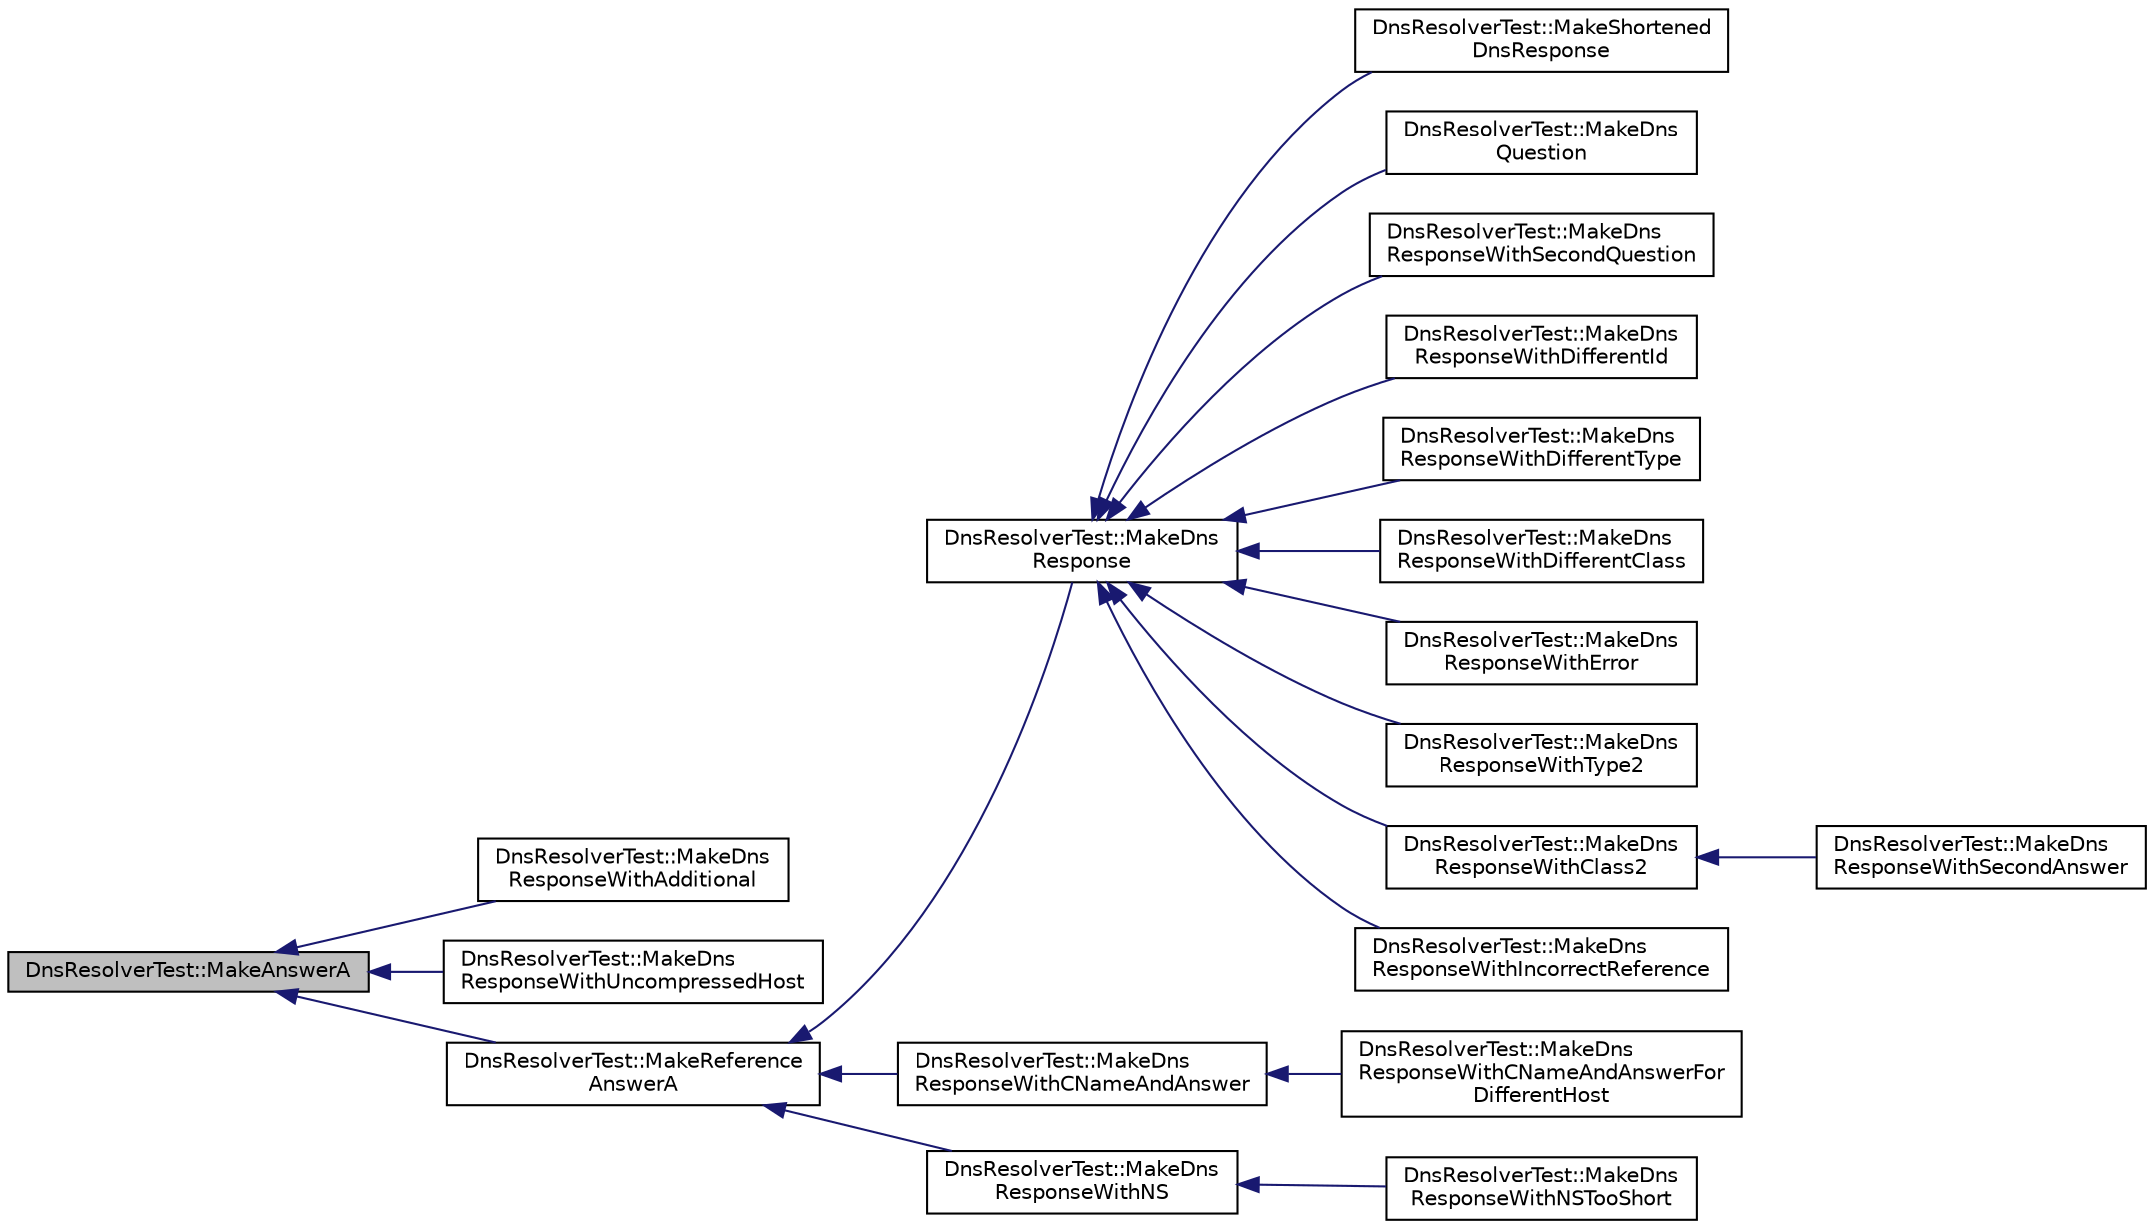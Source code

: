 digraph "DnsResolverTest::MakeAnswerA"
{
 // INTERACTIVE_SVG=YES
  edge [fontname="Helvetica",fontsize="10",labelfontname="Helvetica",labelfontsize="10"];
  node [fontname="Helvetica",fontsize="10",shape=record];
  rankdir="LR";
  Node195 [label="DnsResolverTest::MakeAnswerA",height=0.2,width=0.4,color="black", fillcolor="grey75", style="filled", fontcolor="black"];
  Node195 -> Node196 [dir="back",color="midnightblue",fontsize="10",style="solid",fontname="Helvetica"];
  Node196 [label="DnsResolverTest::MakeDns\lResponseWithAdditional",height=0.2,width=0.4,color="black", fillcolor="white", style="filled",URL="$dd/d31/class_dns_resolver_test.html#af8e3fb8492d5afe4ef04b32e9c942e9c"];
  Node195 -> Node197 [dir="back",color="midnightblue",fontsize="10",style="solid",fontname="Helvetica"];
  Node197 [label="DnsResolverTest::MakeDns\lResponseWithUncompressedHost",height=0.2,width=0.4,color="black", fillcolor="white", style="filled",URL="$dd/d31/class_dns_resolver_test.html#a0d44a80037cf4da5cd0be47f453d2230"];
  Node195 -> Node198 [dir="back",color="midnightblue",fontsize="10",style="solid",fontname="Helvetica"];
  Node198 [label="DnsResolverTest::MakeReference\lAnswerA",height=0.2,width=0.4,color="black", fillcolor="white", style="filled",URL="$dd/d31/class_dns_resolver_test.html#abe2e7ed706709110db6f125ca3f1308d"];
  Node198 -> Node199 [dir="back",color="midnightblue",fontsize="10",style="solid",fontname="Helvetica"];
  Node199 [label="DnsResolverTest::MakeDns\lResponse",height=0.2,width=0.4,color="black", fillcolor="white", style="filled",URL="$dd/d31/class_dns_resolver_test.html#a3464206c73c71f573c83ed7d2f315590"];
  Node199 -> Node200 [dir="back",color="midnightblue",fontsize="10",style="solid",fontname="Helvetica"];
  Node200 [label="DnsResolverTest::MakeShortened\lDnsResponse",height=0.2,width=0.4,color="black", fillcolor="white", style="filled",URL="$dd/d31/class_dns_resolver_test.html#a2317d5e8f296ba62f39fb3225a8057e8"];
  Node199 -> Node201 [dir="back",color="midnightblue",fontsize="10",style="solid",fontname="Helvetica"];
  Node201 [label="DnsResolverTest::MakeDns\lQuestion",height=0.2,width=0.4,color="black", fillcolor="white", style="filled",URL="$dd/d31/class_dns_resolver_test.html#a82a4da40710d02032a29f891c3cd9532"];
  Node199 -> Node202 [dir="back",color="midnightblue",fontsize="10",style="solid",fontname="Helvetica"];
  Node202 [label="DnsResolverTest::MakeDns\lResponseWithSecondQuestion",height=0.2,width=0.4,color="black", fillcolor="white", style="filled",URL="$dd/d31/class_dns_resolver_test.html#a691e68449513a3b5d87662af28de34d4"];
  Node199 -> Node203 [dir="back",color="midnightblue",fontsize="10",style="solid",fontname="Helvetica"];
  Node203 [label="DnsResolverTest::MakeDns\lResponseWithDifferentId",height=0.2,width=0.4,color="black", fillcolor="white", style="filled",URL="$dd/d31/class_dns_resolver_test.html#aeb1e74975692c05294577081a99051ec"];
  Node199 -> Node204 [dir="back",color="midnightblue",fontsize="10",style="solid",fontname="Helvetica"];
  Node204 [label="DnsResolverTest::MakeDns\lResponseWithDifferentType",height=0.2,width=0.4,color="black", fillcolor="white", style="filled",URL="$dd/d31/class_dns_resolver_test.html#aa1ca9c2ce7975cc7c33cddeba1c51f9e"];
  Node199 -> Node205 [dir="back",color="midnightblue",fontsize="10",style="solid",fontname="Helvetica"];
  Node205 [label="DnsResolverTest::MakeDns\lResponseWithDifferentClass",height=0.2,width=0.4,color="black", fillcolor="white", style="filled",URL="$dd/d31/class_dns_resolver_test.html#a4412b75835c120494b9aa34d8ed103f5"];
  Node199 -> Node206 [dir="back",color="midnightblue",fontsize="10",style="solid",fontname="Helvetica"];
  Node206 [label="DnsResolverTest::MakeDns\lResponseWithError",height=0.2,width=0.4,color="black", fillcolor="white", style="filled",URL="$dd/d31/class_dns_resolver_test.html#a5ccb2a3b2f2964bba4145c2ccb854504"];
  Node199 -> Node207 [dir="back",color="midnightblue",fontsize="10",style="solid",fontname="Helvetica"];
  Node207 [label="DnsResolverTest::MakeDns\lResponseWithType2",height=0.2,width=0.4,color="black", fillcolor="white", style="filled",URL="$dd/d31/class_dns_resolver_test.html#ab8e71a9830e1f7c121f5ce21918ebee5"];
  Node199 -> Node208 [dir="back",color="midnightblue",fontsize="10",style="solid",fontname="Helvetica"];
  Node208 [label="DnsResolverTest::MakeDns\lResponseWithClass2",height=0.2,width=0.4,color="black", fillcolor="white", style="filled",URL="$dd/d31/class_dns_resolver_test.html#a41342b31a9b5616f8e92a6b4759610a8"];
  Node208 -> Node209 [dir="back",color="midnightblue",fontsize="10",style="solid",fontname="Helvetica"];
  Node209 [label="DnsResolverTest::MakeDns\lResponseWithSecondAnswer",height=0.2,width=0.4,color="black", fillcolor="white", style="filled",URL="$dd/d31/class_dns_resolver_test.html#a0f8722d76c373c21941fecc5b174b943"];
  Node199 -> Node210 [dir="back",color="midnightblue",fontsize="10",style="solid",fontname="Helvetica"];
  Node210 [label="DnsResolverTest::MakeDns\lResponseWithIncorrectReference",height=0.2,width=0.4,color="black", fillcolor="white", style="filled",URL="$dd/d31/class_dns_resolver_test.html#a61dd084e2fdd76a3982566450fec526a"];
  Node198 -> Node211 [dir="back",color="midnightblue",fontsize="10",style="solid",fontname="Helvetica"];
  Node211 [label="DnsResolverTest::MakeDns\lResponseWithCNameAndAnswer",height=0.2,width=0.4,color="black", fillcolor="white", style="filled",URL="$dd/d31/class_dns_resolver_test.html#ac7d6d6185bd0c30b8ffe81a69d6a6c32"];
  Node211 -> Node212 [dir="back",color="midnightblue",fontsize="10",style="solid",fontname="Helvetica"];
  Node212 [label="DnsResolverTest::MakeDns\lResponseWithCNameAndAnswerFor\lDifferentHost",height=0.2,width=0.4,color="black", fillcolor="white", style="filled",URL="$dd/d31/class_dns_resolver_test.html#a83399f4e5aee2baac47b0933b3873257"];
  Node198 -> Node213 [dir="back",color="midnightblue",fontsize="10",style="solid",fontname="Helvetica"];
  Node213 [label="DnsResolverTest::MakeDns\lResponseWithNS",height=0.2,width=0.4,color="black", fillcolor="white", style="filled",URL="$dd/d31/class_dns_resolver_test.html#a3dac554da860c5098f25a027143eeb46"];
  Node213 -> Node214 [dir="back",color="midnightblue",fontsize="10",style="solid",fontname="Helvetica"];
  Node214 [label="DnsResolverTest::MakeDns\lResponseWithNSTooShort",height=0.2,width=0.4,color="black", fillcolor="white", style="filled",URL="$dd/d31/class_dns_resolver_test.html#a6d9d6b0ce30f898a271ebd87c4723909"];
}
